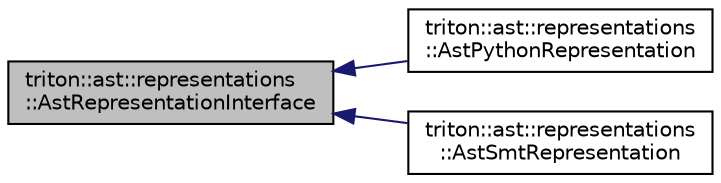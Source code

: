 digraph "triton::ast::representations::AstRepresentationInterface"
{
  edge [fontname="Helvetica",fontsize="10",labelfontname="Helvetica",labelfontsize="10"];
  node [fontname="Helvetica",fontsize="10",shape=record];
  rankdir="LR";
  Node0 [label="triton::ast::representations\l::AstRepresentationInterface",height=0.2,width=0.4,color="black", fillcolor="grey75", style="filled", fontcolor="black"];
  Node0 -> Node1 [dir="back",color="midnightblue",fontsize="10",style="solid",fontname="Helvetica"];
  Node1 [label="triton::ast::representations\l::AstPythonRepresentation",height=0.2,width=0.4,color="black", fillcolor="white", style="filled",URL="$classtriton_1_1ast_1_1representations_1_1AstPythonRepresentation.html",tooltip="Python representation. "];
  Node0 -> Node2 [dir="back",color="midnightblue",fontsize="10",style="solid",fontname="Helvetica"];
  Node2 [label="triton::ast::representations\l::AstSmtRepresentation",height=0.2,width=0.4,color="black", fillcolor="white", style="filled",URL="$classtriton_1_1ast_1_1representations_1_1AstSmtRepresentation.html",tooltip="SMT representation. "];
}
